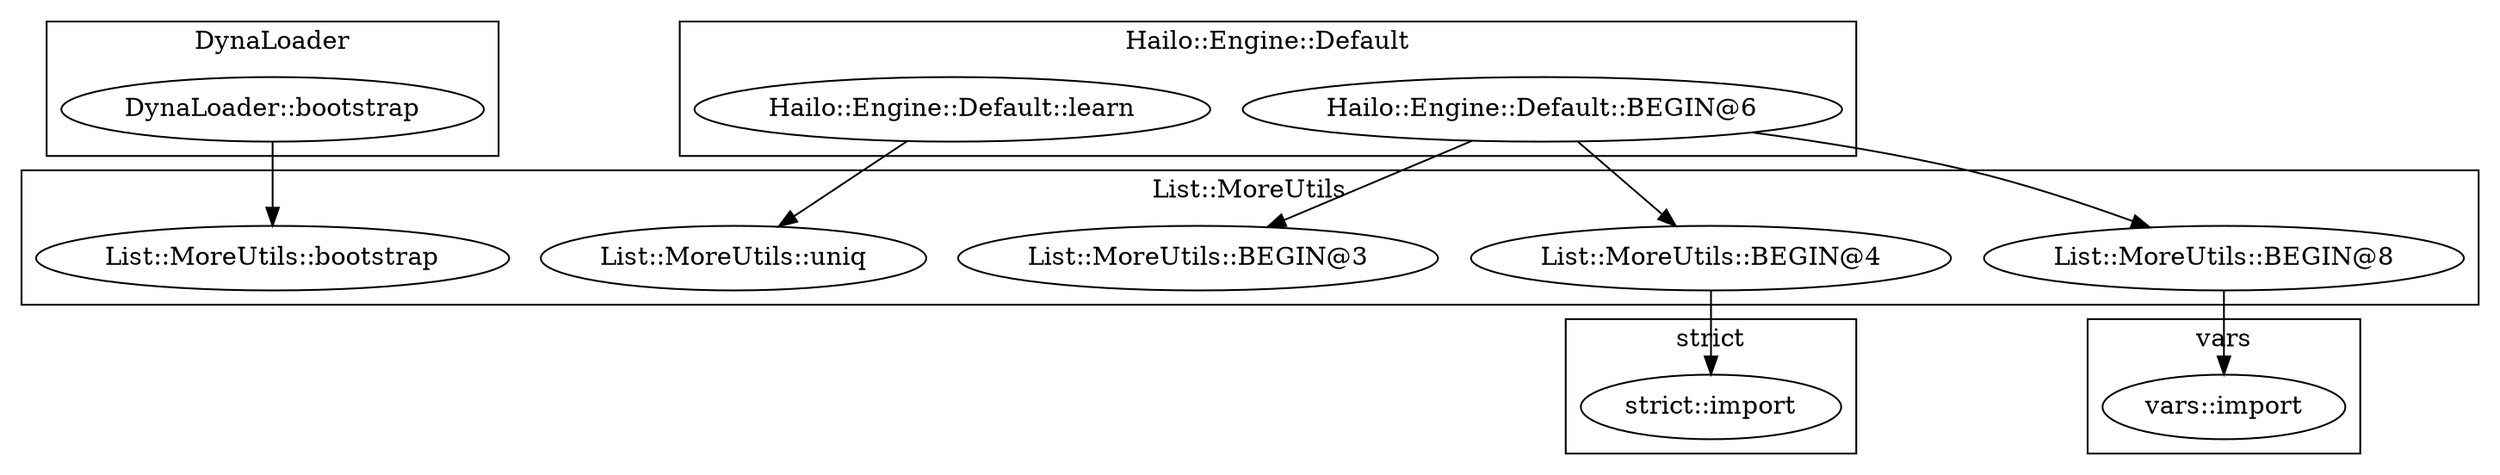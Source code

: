 digraph {
graph [overlap=false]
subgraph cluster_DynaLoader {
	label="DynaLoader";
	"DynaLoader::bootstrap";
}
subgraph cluster_List_MoreUtils {
	label="List::MoreUtils";
	"List::MoreUtils::BEGIN@4";
	"List::MoreUtils::BEGIN@3";
	"List::MoreUtils::uniq";
	"List::MoreUtils::BEGIN@8";
	"List::MoreUtils::bootstrap";
}
subgraph cluster_vars {
	label="vars";
	"vars::import";
}
subgraph cluster_strict {
	label="strict";
	"strict::import";
}
subgraph cluster_Hailo_Engine_Default {
	label="Hailo::Engine::Default";
	"Hailo::Engine::Default::learn";
	"Hailo::Engine::Default::BEGIN@6";
}
"Hailo::Engine::Default::BEGIN@6" -> "List::MoreUtils::BEGIN@4";
"Hailo::Engine::Default::BEGIN@6" -> "List::MoreUtils::BEGIN@8";
"DynaLoader::bootstrap" -> "List::MoreUtils::bootstrap";
"Hailo::Engine::Default::learn" -> "List::MoreUtils::uniq";
"List::MoreUtils::BEGIN@8" -> "vars::import";
"Hailo::Engine::Default::BEGIN@6" -> "List::MoreUtils::BEGIN@3";
"List::MoreUtils::BEGIN@4" -> "strict::import";
}
